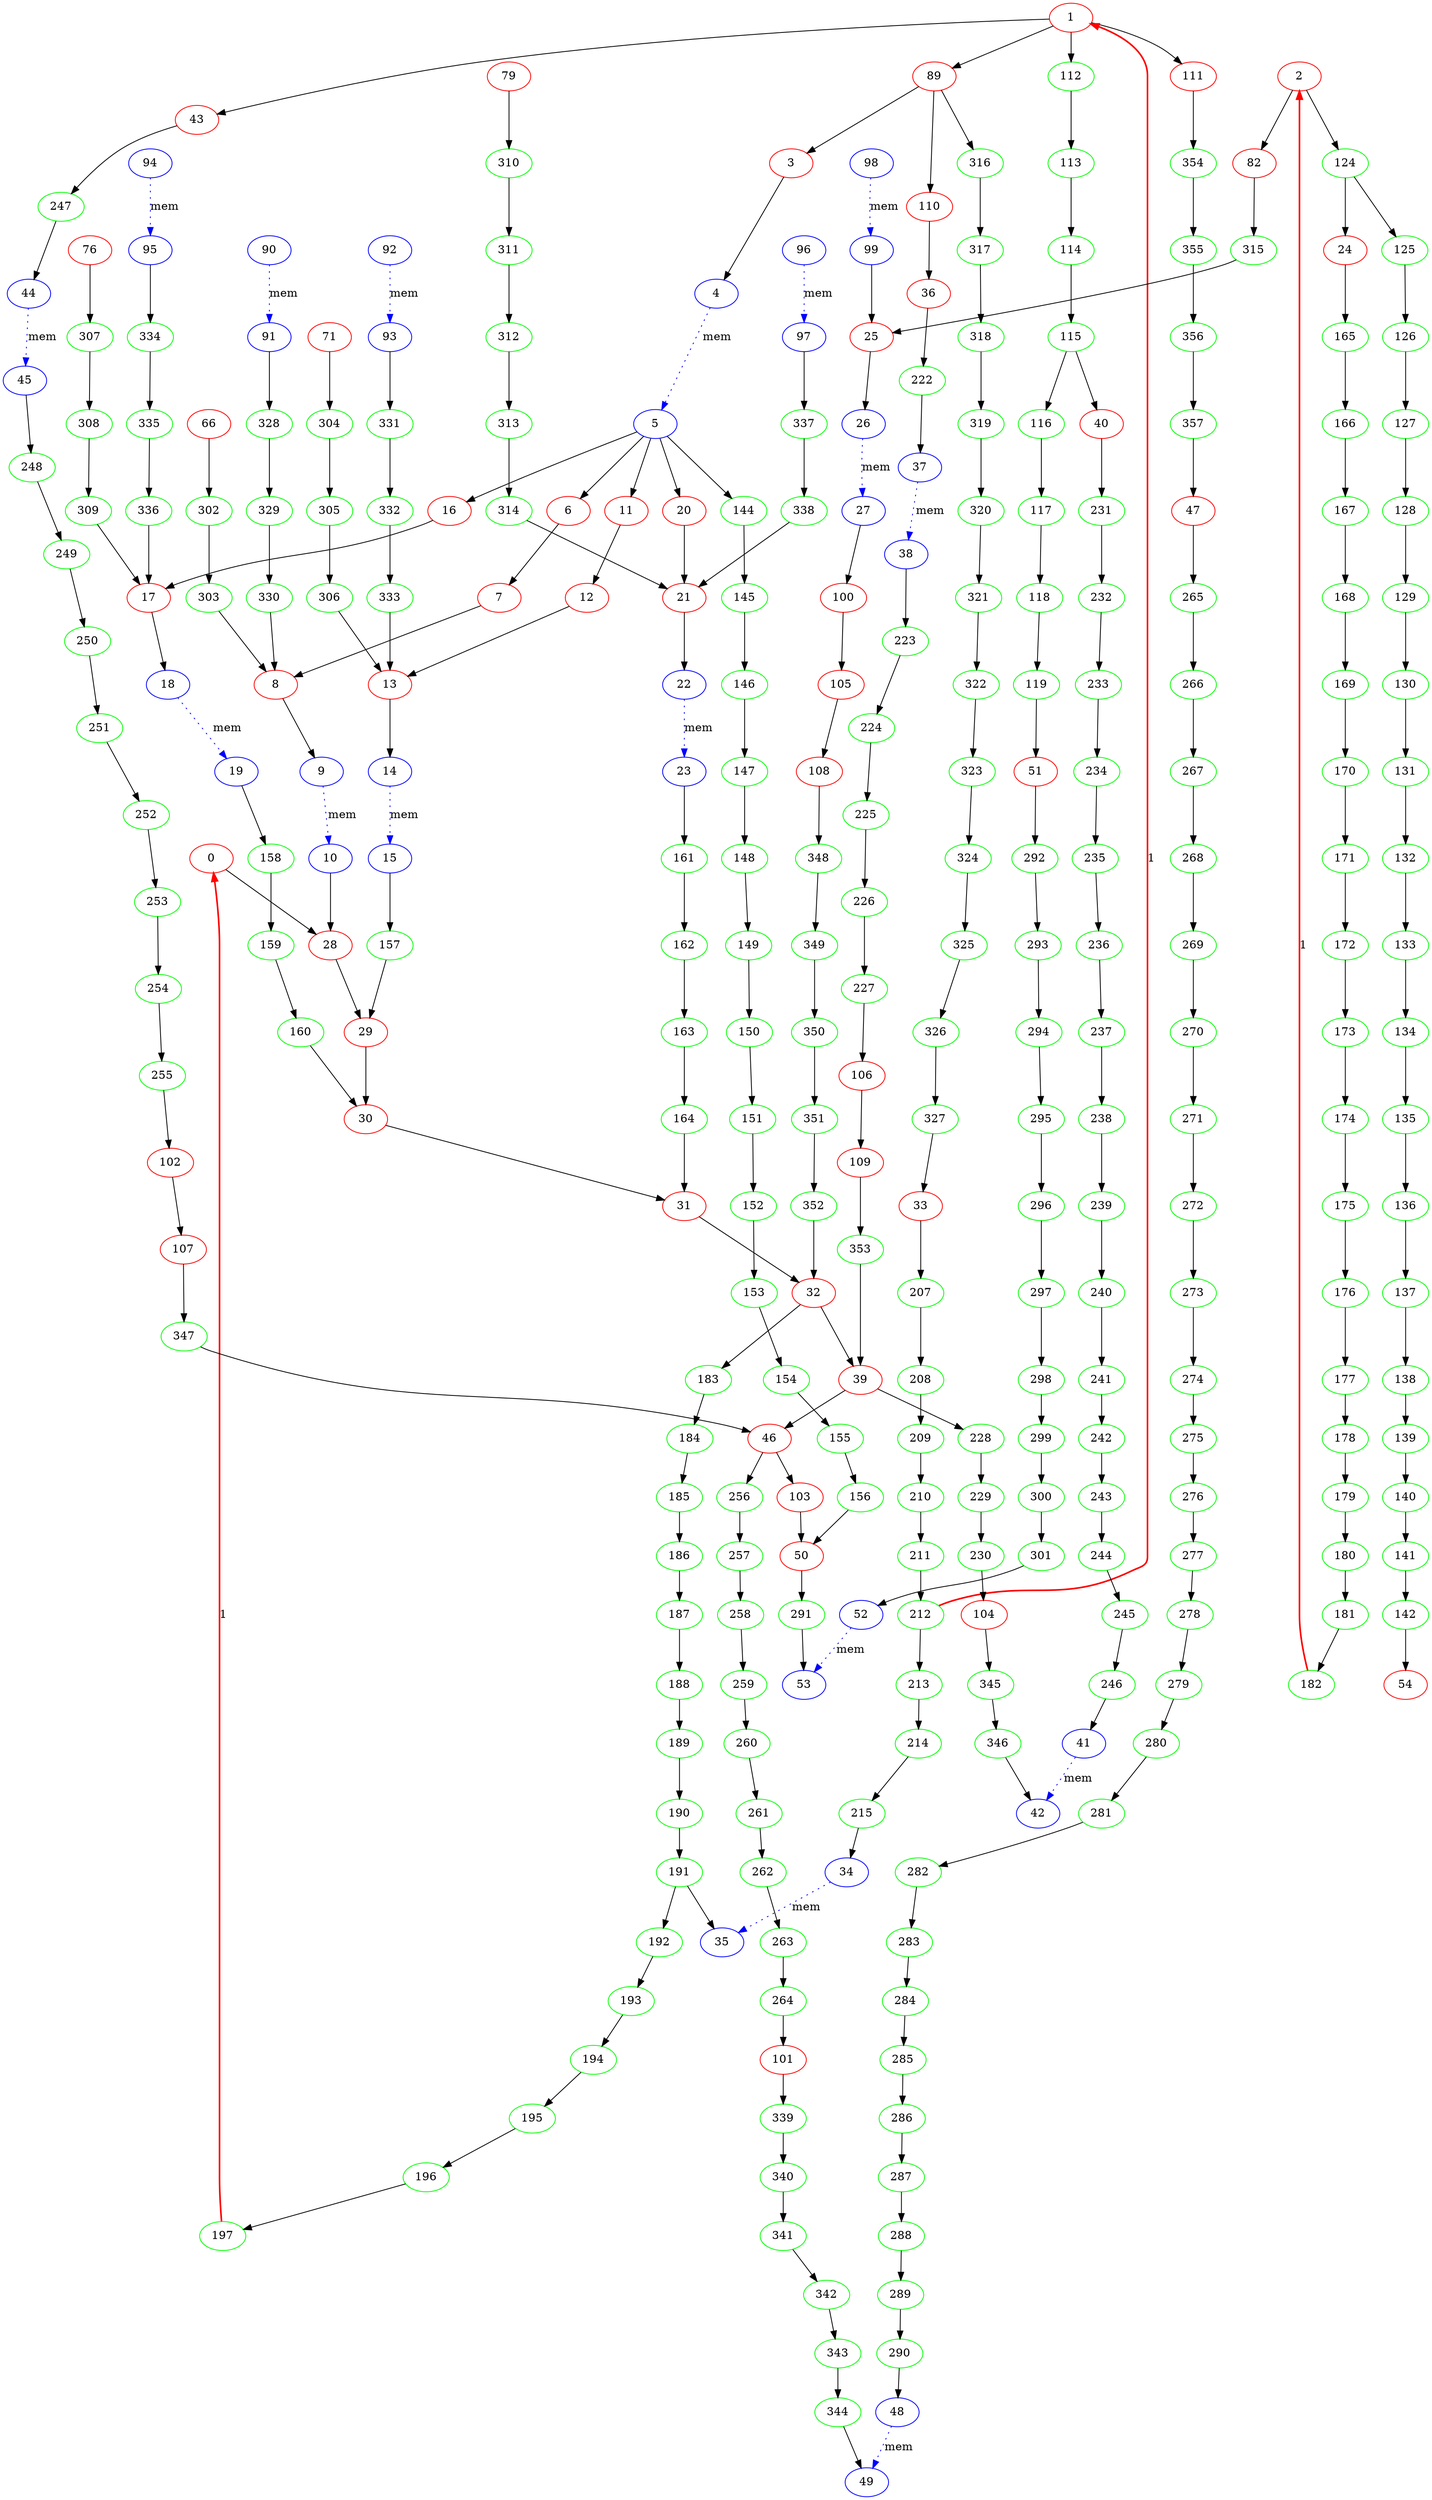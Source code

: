 digraph MS { 
{
0 [color=red ];

1 [color=red ];

2 [color=red ];

3 [color=red ];

4 [color=blue ];

5 [color=blue ];

6 [color=red ];

7 [color=red ];

8 [color=red ];

9 [color=blue ];

10 [color=blue ];

11 [color=red ];

12 [color=red ];

13 [color=red ];

14 [color=blue ];

15 [color=blue ];

16 [color=red ];

17 [color=red ];

18 [color=blue ];

19 [color=blue ];

20 [color=red ];

21 [color=red ];

22 [color=blue ];

23 [color=blue ];

24 [color=red ];

25 [color=red ];

26 [color=blue ];

27 [color=blue ];

28 [color=red ];

29 [color=red ];

30 [color=red ];

31 [color=red ];

32 [color=red ];

33 [color=red ];

34 [color=blue ];

35 [color=blue ];

36 [color=red ];

37 [color=blue ];

38 [color=blue ];

39 [color=red ];

40 [color=red ];

41 [color=blue ];

42 [color=blue ];

43 [color=red ];

44 [color=blue ];

45 [color=blue ];

46 [color=red ];

47 [color=red ];

48 [color=blue ];

49 [color=blue ];

50 [color=red ];

51 [color=red ];

52 [color=blue ];

53 [color=blue ];

54 [color=red ];

66 [color=red ];

71 [color=red ];

76 [color=red ];

79 [color=red ];

82 [color=red ];

89 [color=red ];

90 [color=blue ];

91 [color=blue ];

92 [color=blue ];

93 [color=blue ];

94 [color=blue ];

95 [color=blue ];

96 [color=blue ];

97 [color=blue ];

98 [color=blue ];

99 [color=blue ];

100 [color=red ];

101 [color=red ];

102 [color=red ];

103 [color=red ];

104 [color=red ];

105 [color=red ];

106 [color=red ];

107 [color=red ];

108 [color=red ];

109 [color=red ];

110 [color=red ];

111 [color=red ];

112 [color=green ];

113 [color=green ];

114 [color=green ];

115 [color=green ];

112 [color=green ];

113 [color=green ];

114 [color=green ];

115 [color=green ];

116 [color=green ];

117 [color=green ];

118 [color=green ];

119 [color=green ];

124 [color=green ];

124 [color=green ];

125 [color=green ];

126 [color=green ];

127 [color=green ];

128 [color=green ];

129 [color=green ];

130 [color=green ];

131 [color=green ];

132 [color=green ];

133 [color=green ];

134 [color=green ];

135 [color=green ];

136 [color=green ];

137 [color=green ];

138 [color=green ];

139 [color=green ];

140 [color=green ];

141 [color=green ];

142 [color=green ];

144 [color=green ];

145 [color=green ];

146 [color=green ];

147 [color=green ];

148 [color=green ];

149 [color=green ];

150 [color=green ];

151 [color=green ];

152 [color=green ];

153 [color=green ];

154 [color=green ];

155 [color=green ];

156 [color=green ];

157 [color=green ];

158 [color=green ];

159 [color=green ];

160 [color=green ];

161 [color=green ];

162 [color=green ];

163 [color=green ];

164 [color=green ];

165 [color=green ];

166 [color=green ];

167 [color=green ];

168 [color=green ];

169 [color=green ];

170 [color=green ];

171 [color=green ];

172 [color=green ];

173 [color=green ];

174 [color=green ];

175 [color=green ];

176 [color=green ];

177 [color=green ];

178 [color=green ];

179 [color=green ];

180 [color=green ];

181 [color=green ];

182 [color=green ];

183 [color=green ];

184 [color=green ];

185 [color=green ];

186 [color=green ];

187 [color=green ];

188 [color=green ];

189 [color=green ];

190 [color=green ];

191 [color=green ];

183 [color=green ];

184 [color=green ];

185 [color=green ];

186 [color=green ];

187 [color=green ];

188 [color=green ];

189 [color=green ];

190 [color=green ];

191 [color=green ];

192 [color=green ];

193 [color=green ];

194 [color=green ];

195 [color=green ];

196 [color=green ];

197 [color=green ];

207 [color=green ];

208 [color=green ];

209 [color=green ];

210 [color=green ];

211 [color=green ];

212 [color=green ];

207 [color=green ];

208 [color=green ];

209 [color=green ];

210 [color=green ];

211 [color=green ];

212 [color=green ];

213 [color=green ];

214 [color=green ];

215 [color=green ];

222 [color=green ];

223 [color=green ];

224 [color=green ];

225 [color=green ];

226 [color=green ];

227 [color=green ];

228 [color=green ];

229 [color=green ];

230 [color=green ];

231 [color=green ];

232 [color=green ];

233 [color=green ];

234 [color=green ];

235 [color=green ];

236 [color=green ];

237 [color=green ];

238 [color=green ];

239 [color=green ];

240 [color=green ];

241 [color=green ];

242 [color=green ];

243 [color=green ];

244 [color=green ];

245 [color=green ];

246 [color=green ];

247 [color=green ];

248 [color=green ];

249 [color=green ];

250 [color=green ];

251 [color=green ];

252 [color=green ];

253 [color=green ];

254 [color=green ];

255 [color=green ];

256 [color=green ];

257 [color=green ];

258 [color=green ];

259 [color=green ];

260 [color=green ];

261 [color=green ];

262 [color=green ];

263 [color=green ];

264 [color=green ];

265 [color=green ];

266 [color=green ];

267 [color=green ];

268 [color=green ];

269 [color=green ];

270 [color=green ];

271 [color=green ];

272 [color=green ];

273 [color=green ];

274 [color=green ];

275 [color=green ];

276 [color=green ];

277 [color=green ];

278 [color=green ];

279 [color=green ];

280 [color=green ];

281 [color=green ];

282 [color=green ];

283 [color=green ];

284 [color=green ];

285 [color=green ];

286 [color=green ];

287 [color=green ];

288 [color=green ];

289 [color=green ];

290 [color=green ];

291 [color=green ];

292 [color=green ];

293 [color=green ];

294 [color=green ];

295 [color=green ];

296 [color=green ];

297 [color=green ];

298 [color=green ];

299 [color=green ];

300 [color=green ];

301 [color=green ];

302 [color=green ];

303 [color=green ];

304 [color=green ];

305 [color=green ];

306 [color=green ];

307 [color=green ];

308 [color=green ];

309 [color=green ];

310 [color=green ];

311 [color=green ];

312 [color=green ];

313 [color=green ];

314 [color=green ];

315 [color=green ];

316 [color=green ];

317 [color=green ];

318 [color=green ];

319 [color=green ];

320 [color=green ];

321 [color=green ];

322 [color=green ];

323 [color=green ];

324 [color=green ];

325 [color=green ];

326 [color=green ];

327 [color=green ];

328 [color=green ];

329 [color=green ];

330 [color=green ];

331 [color=green ];

332 [color=green ];

333 [color=green ];

334 [color=green ];

335 [color=green ];

336 [color=green ];

337 [color=green ];

338 [color=green ];

339 [color=green ];

340 [color=green ];

341 [color=green ];

342 [color=green ];

343 [color=green ];

344 [color=green ];

345 [color=green ];

346 [color=green ];

347 [color=green ];

348 [color=green ];

349 [color=green ];

350 [color=green ];

351 [color=green ];

352 [color=green ];

353 [color=green ];

354 [color=green ];

355 [color=green ];

356 [color=green ];

357 [color=green ];
179 -> 180
4 -> 5 [style=dotted, color=blue, label= mem] 
9 -> 10 [style=dotted, color=blue, label= mem] 
14 -> 15 [style=dotted, color=blue, label= mem] 
18 -> 19 [style=dotted, color=blue, label= mem] 
22 -> 23 [style=dotted, color=blue, label= mem] 
44 -> 45 [style=dotted, color=blue, label= mem] 
26 -> 27 [style=dotted, color=blue, label= mem] 
34 -> 35 [style=dotted, color=blue, label= mem] 
37 -> 38 [style=dotted, color=blue, label= mem] 
41 -> 42 [style=dotted, color=blue, label= mem] 
6 -> 7
48 -> 49 [style=dotted, color=blue, label= mem] 
52 -> 53 [style=dotted, color=blue, label= mem] 
3 -> 4
5 -> 6
21 -> 22
7 -> 8
8 -> 9
5 -> 11
11 -> 12
12 -> 13
13 -> 14
5 -> 16
16 -> 17
17 -> 18
5 -> 20
20 -> 21
90 -> 91 [style=dotted, color=blue, label= mem] 
92 -> 93 [style=dotted, color=blue, label= mem] 
2 -> 82
25 -> 26
10 -> 28
0 -> 28
28 -> 29
29 -> 30
30 -> 31
31 -> 32
32 -> 39
1 -> 43
39 -> 46
1 -> 89
89 -> 3
152 -> 153
153 -> 154
94 -> 95 [style=dotted, color=blue, label= mem] 
96 -> 97 [style=dotted, color=blue, label= mem] 
98 -> 99 [style=dotted, color=blue, label= mem] 
99 -> 25
27 -> 100
46 -> 103
103 -> 50
100 -> 105
102 -> 107
105 -> 108
106 -> 109
89 -> 110
110 -> 36
1 -> 111
181 -> 182
182 -> 2 [style=bold, color=red, label=1] 
154 -> 155
155 -> 156
156 -> 50
157 -> 29
1 -> 112
112 -> 113
113 -> 114
114 -> 115
115 -> 40
115 -> 116
116 -> 117
117 -> 118
118 -> 119
119 -> 51
150 -> 151
15 -> 157
2 -> 124
124 -> 24
124 -> 125
125 -> 126
130 -> 131
126 -> 127
127 -> 128
128 -> 129
129 -> 130
138 -> 139
131 -> 132
132 -> 133
133 -> 134
134 -> 135
135 -> 136
136 -> 137
137 -> 138
139 -> 140
140 -> 141
141 -> 142
142 -> 54
5 -> 144
178 -> 179
144 -> 145
145 -> 146
146 -> 147
151 -> 152
147 -> 148
148 -> 149
149 -> 150
244 -> 245
245 -> 246
246 -> 41
176 -> 177
19 -> 158
158 -> 159
159 -> 160
160 -> 30
23 -> 161
161 -> 162
162 -> 163
163 -> 164
164 -> 31
177 -> 178
24 -> 165
165 -> 166
166 -> 167
167 -> 168
172 -> 173
168 -> 169
169 -> 170
170 -> 171
171 -> 172
180 -> 181
173 -> 174
174 -> 175
175 -> 176
294 -> 295
299 -> 300
295 -> 296
296 -> 297
297 -> 298
298 -> 299
32 -> 183
183 -> 184
184 -> 185
185 -> 186
190 -> 191
186 -> 187
187 -> 188
188 -> 189
189 -> 190
191 -> 35
191 -> 192
192 -> 193
193 -> 194
194 -> 195
195 -> 196
196 -> 197
197 -> 0 [style=bold, color=red, label=1] 
33 -> 207
207 -> 208
208 -> 209
209 -> 210
210 -> 211
211 -> 212
212 -> 1 [style=bold, color=red, label=1] 
240 -> 241
212 -> 213
213 -> 214
214 -> 215
215 -> 34
243 -> 244
36 -> 222
222 -> 37
38 -> 223
223 -> 224
224 -> 225
225 -> 226
226 -> 227
227 -> 106
242 -> 243
39 -> 228
228 -> 229
229 -> 230
230 -> 104
241 -> 242
40 -> 231
231 -> 232
232 -> 233
233 -> 234
238 -> 239
234 -> 235
235 -> 236
236 -> 237
237 -> 238
239 -> 240
288 -> 289
289 -> 290
290 -> 48
43 -> 247
247 -> 44
284 -> 285
45 -> 248
248 -> 249
249 -> 250
250 -> 251
251 -> 252
252 -> 253
253 -> 254
254 -> 255
255 -> 102
287 -> 288
46 -> 256
256 -> 257
257 -> 258
258 -> 259
263 -> 264
259 -> 260
260 -> 261
261 -> 262
262 -> 263
264 -> 101
285 -> 286
286 -> 287
47 -> 265
265 -> 266
266 -> 267
267 -> 268
272 -> 273
268 -> 269
269 -> 270
270 -> 271
271 -> 272
280 -> 281
273 -> 274
274 -> 275
275 -> 276
276 -> 277
277 -> 278
278 -> 279
279 -> 280
293 -> 294
281 -> 282
282 -> 283
283 -> 284
300 -> 301
301 -> 52
50 -> 291
291 -> 53
51 -> 292
292 -> 293
66 -> 302
302 -> 303
303 -> 8
330 -> 8
71 -> 304
304 -> 305
305 -> 306
306 -> 13
76 -> 307
307 -> 308
308 -> 309
309 -> 17
79 -> 310
310 -> 311
311 -> 312
312 -> 313
313 -> 314
314 -> 21
82 -> 315
315 -> 25
89 -> 316
316 -> 317
317 -> 318
318 -> 319
323 -> 324
319 -> 320
320 -> 321
321 -> 322
322 -> 323
329 -> 330
324 -> 325
325 -> 326
326 -> 327
327 -> 33
91 -> 328
328 -> 329
93 -> 331
331 -> 332
332 -> 333
333 -> 13
95 -> 334
334 -> 335
335 -> 336
336 -> 17
97 -> 337
337 -> 338
338 -> 21
101 -> 339
339 -> 340
340 -> 341
341 -> 342
342 -> 343
343 -> 344
344 -> 49
104 -> 345
345 -> 346
346 -> 42
107 -> 347
347 -> 46
108 -> 348
348 -> 349
349 -> 350
350 -> 351
351 -> 352
352 -> 32
109 -> 353
353 -> 39
111 -> 354
354 -> 355
355 -> 356
356 -> 357
357 -> 47

}

}